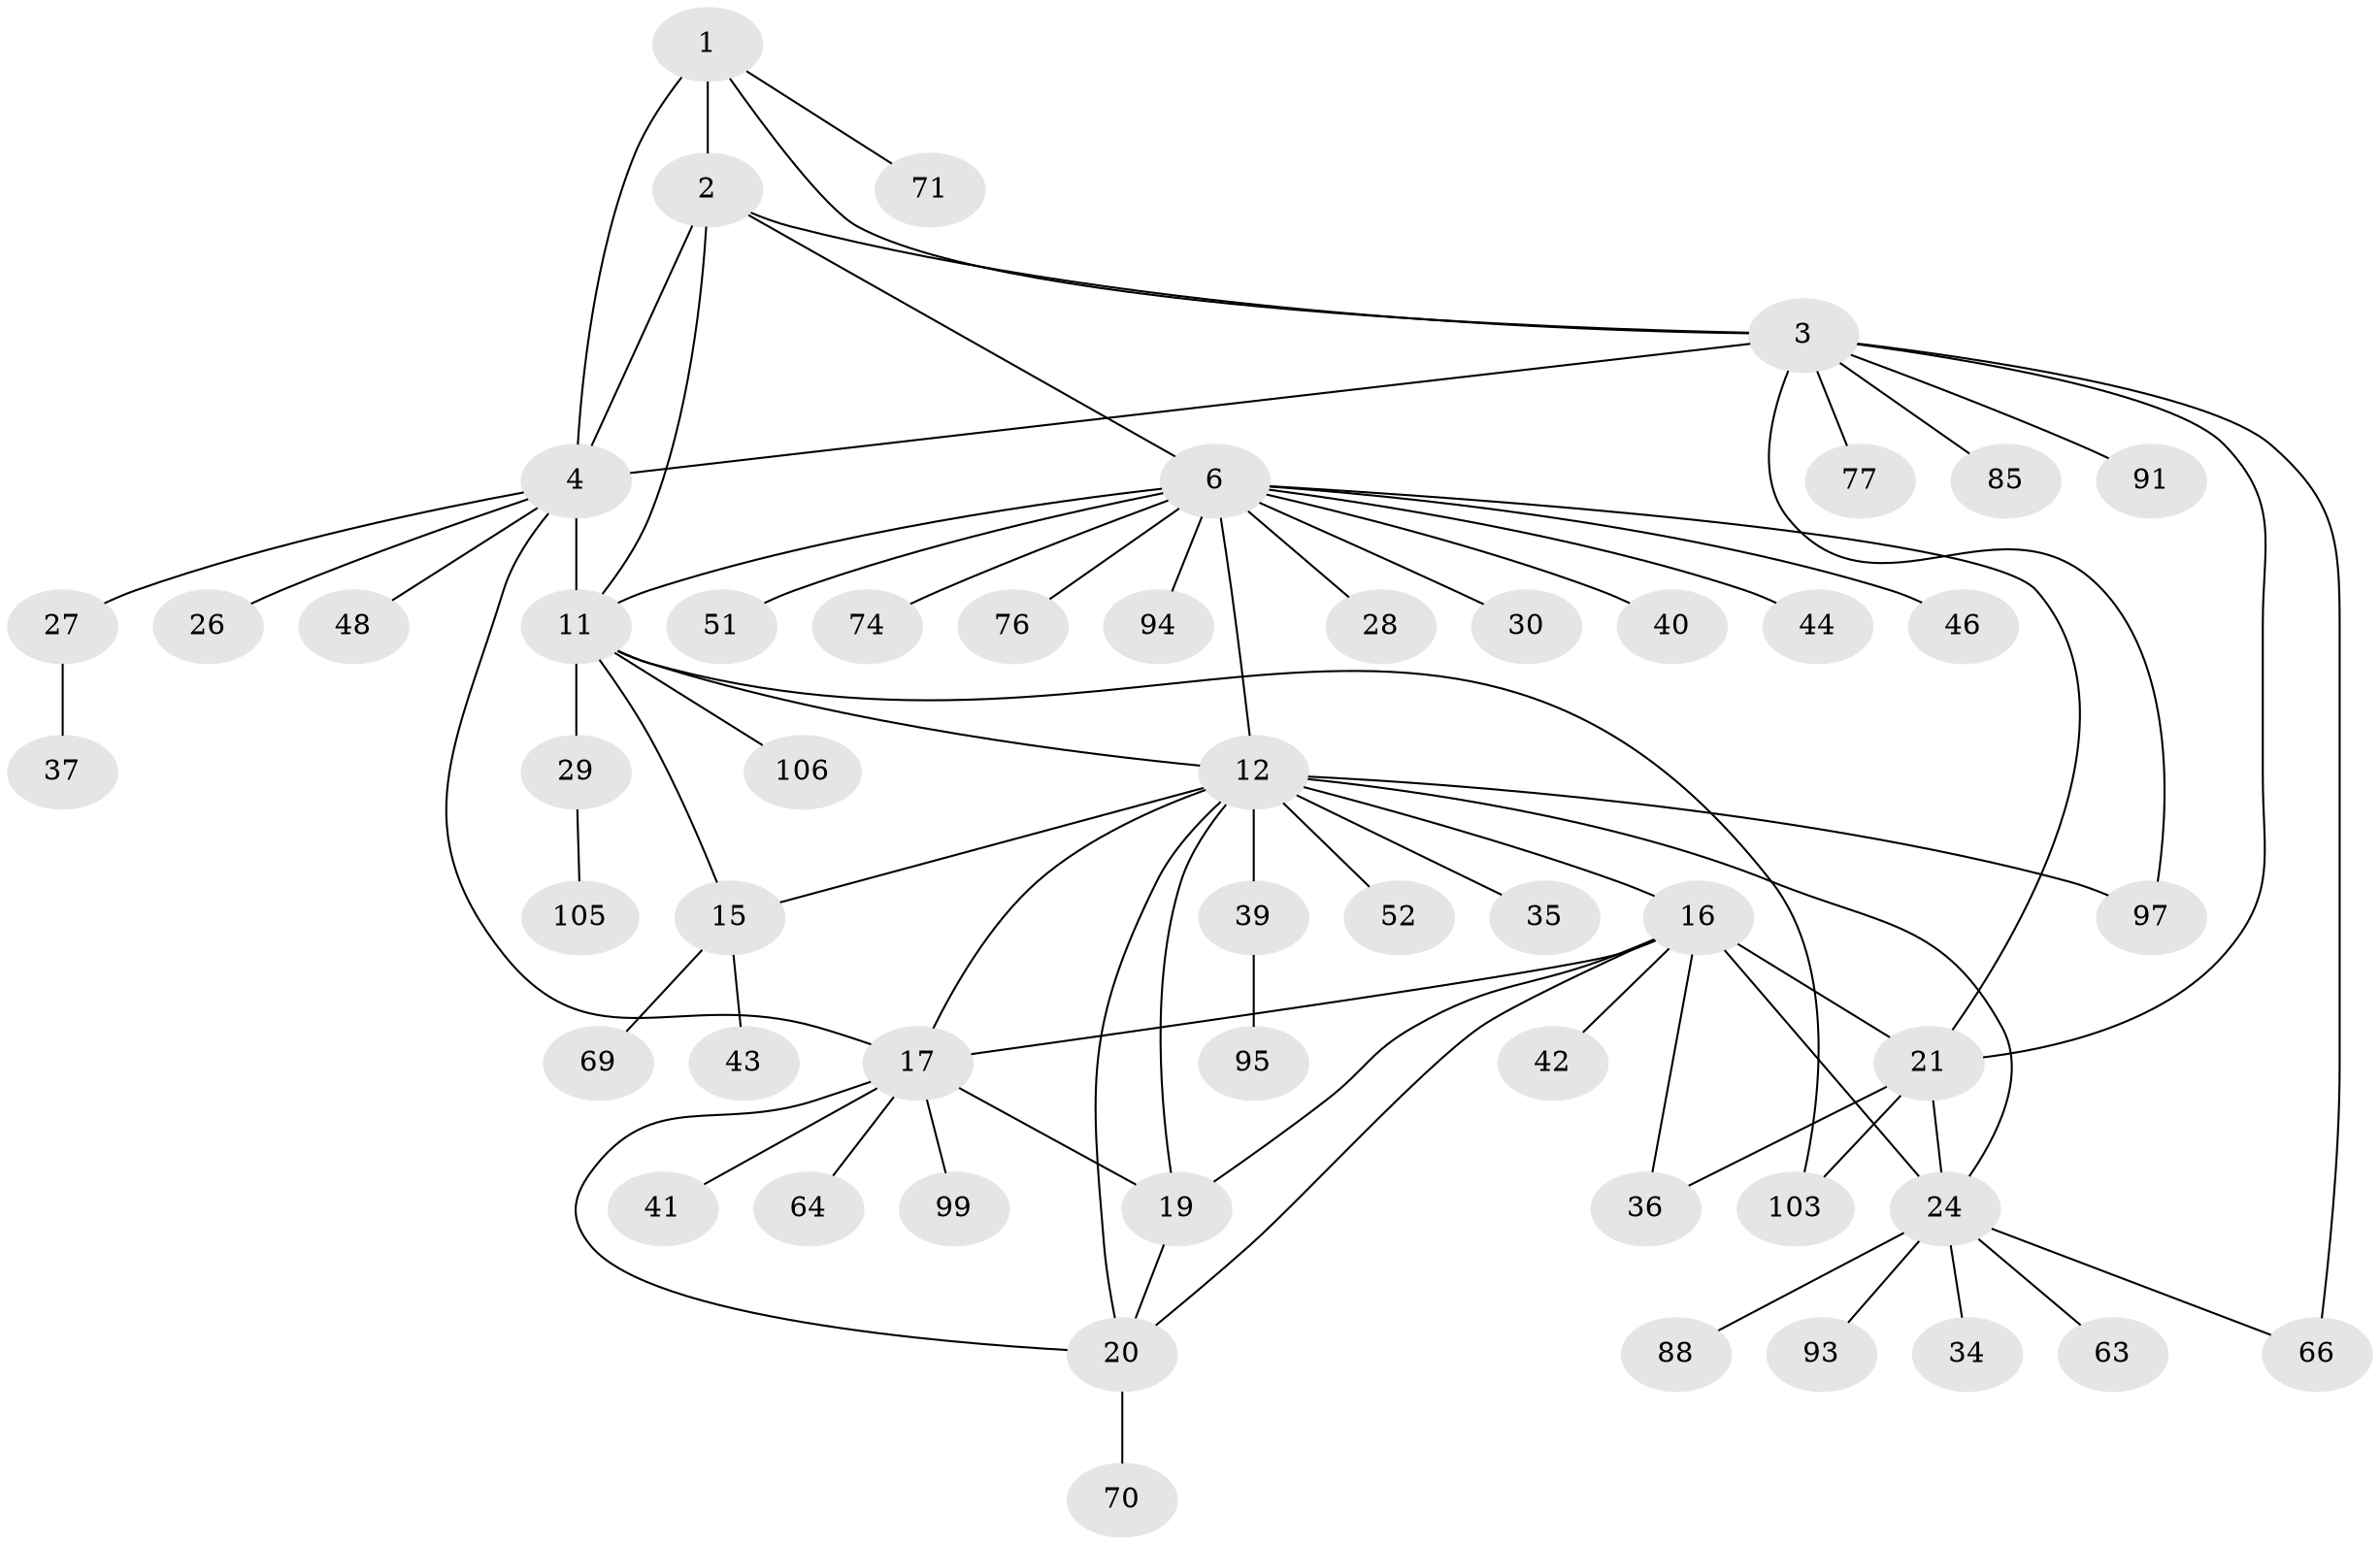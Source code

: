 // original degree distribution, {6: 0.05660377358490566, 10: 0.018867924528301886, 9: 0.03773584905660377, 12: 0.02830188679245283, 5: 0.018867924528301886, 11: 0.009433962264150943, 8: 0.02830188679245283, 7: 0.009433962264150943, 4: 0.02830188679245283, 1: 0.5566037735849056, 2: 0.1792452830188679, 3: 0.02830188679245283}
// Generated by graph-tools (version 1.1) at 2025/16/03/09/25 04:16:09]
// undirected, 53 vertices, 74 edges
graph export_dot {
graph [start="1"]
  node [color=gray90,style=filled];
  1 [super="+33"];
  2;
  3;
  4 [super="+59+50+58+101+5"];
  6 [super="+7+49+57+9+83+31+8"];
  11 [super="+14+54+13+62+86"];
  12 [super="+73+81+18+47"];
  15;
  16 [super="+22"];
  17;
  19;
  20;
  21;
  24 [super="+25"];
  26;
  27;
  28;
  29;
  30;
  34;
  35;
  36 [super="+102"];
  37 [super="+100"];
  39;
  40 [super="+56"];
  41;
  42;
  43;
  44;
  46;
  48;
  51 [super="+67"];
  52;
  63;
  64 [super="+68"];
  66 [super="+82"];
  69;
  70;
  71;
  74;
  76;
  77;
  85;
  88 [super="+92"];
  91;
  93;
  94;
  95;
  97 [super="+98"];
  99;
  103;
  105;
  106;
  1 -- 2;
  1 -- 3;
  1 -- 4 [weight=2];
  1 -- 71;
  2 -- 3;
  2 -- 4 [weight=2];
  2 -- 11;
  2 -- 6;
  3 -- 4 [weight=2];
  3 -- 21;
  3 -- 66;
  3 -- 77;
  3 -- 85;
  3 -- 91;
  3 -- 97;
  4 -- 17;
  4 -- 11;
  4 -- 48;
  4 -- 26;
  4 -- 27;
  6 -- 28;
  6 -- 40;
  6 -- 44;
  6 -- 51;
  6 -- 46;
  6 -- 21;
  6 -- 11 [weight=3];
  6 -- 12 [weight=2];
  6 -- 74;
  6 -- 76;
  6 -- 94;
  6 -- 30;
  11 -- 12 [weight=3];
  11 -- 15 [weight=3];
  11 -- 103;
  11 -- 106;
  11 -- 29;
  12 -- 15;
  12 -- 35;
  12 -- 39;
  12 -- 97;
  12 -- 16;
  12 -- 17;
  12 -- 19;
  12 -- 20;
  12 -- 52;
  12 -- 24;
  15 -- 43;
  15 -- 69;
  16 -- 17;
  16 -- 19;
  16 -- 20;
  16 -- 36;
  16 -- 21 [weight=2];
  16 -- 24 [weight=4];
  16 -- 42;
  17 -- 19;
  17 -- 20;
  17 -- 41;
  17 -- 64;
  17 -- 99;
  19 -- 20;
  20 -- 70;
  21 -- 24 [weight=2];
  21 -- 36;
  21 -- 103;
  24 -- 34;
  24 -- 66;
  24 -- 88;
  24 -- 93;
  24 -- 63;
  27 -- 37;
  29 -- 105;
  39 -- 95;
}
